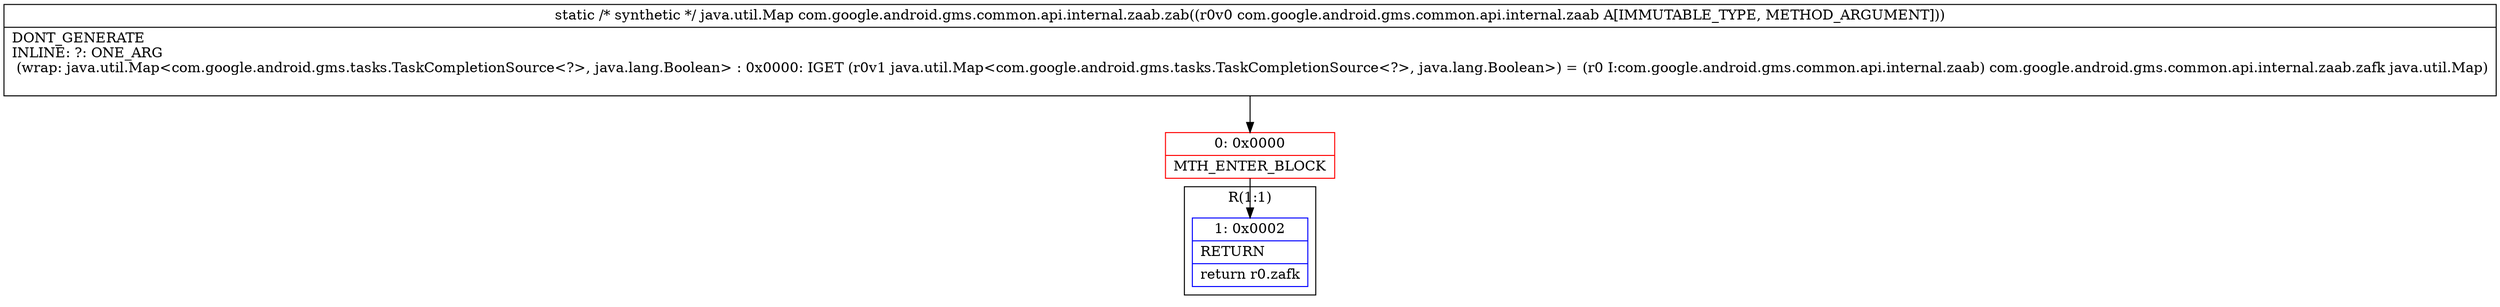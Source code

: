 digraph "CFG forcom.google.android.gms.common.api.internal.zaab.zab(Lcom\/google\/android\/gms\/common\/api\/internal\/zaab;)Ljava\/util\/Map;" {
subgraph cluster_Region_457974679 {
label = "R(1:1)";
node [shape=record,color=blue];
Node_1 [shape=record,label="{1\:\ 0x0002|RETURN\l|return r0.zafk\l}"];
}
Node_0 [shape=record,color=red,label="{0\:\ 0x0000|MTH_ENTER_BLOCK\l}"];
MethodNode[shape=record,label="{static \/* synthetic *\/ java.util.Map com.google.android.gms.common.api.internal.zaab.zab((r0v0 com.google.android.gms.common.api.internal.zaab A[IMMUTABLE_TYPE, METHOD_ARGUMENT]))  | DONT_GENERATE\lINLINE: ?: ONE_ARG  \l  (wrap: java.util.Map\<com.google.android.gms.tasks.TaskCompletionSource\<?\>, java.lang.Boolean\> : 0x0000: IGET  (r0v1 java.util.Map\<com.google.android.gms.tasks.TaskCompletionSource\<?\>, java.lang.Boolean\>) = (r0 I:com.google.android.gms.common.api.internal.zaab) com.google.android.gms.common.api.internal.zaab.zafk java.util.Map)\l\l}"];
MethodNode -> Node_0;
Node_0 -> Node_1;
}

